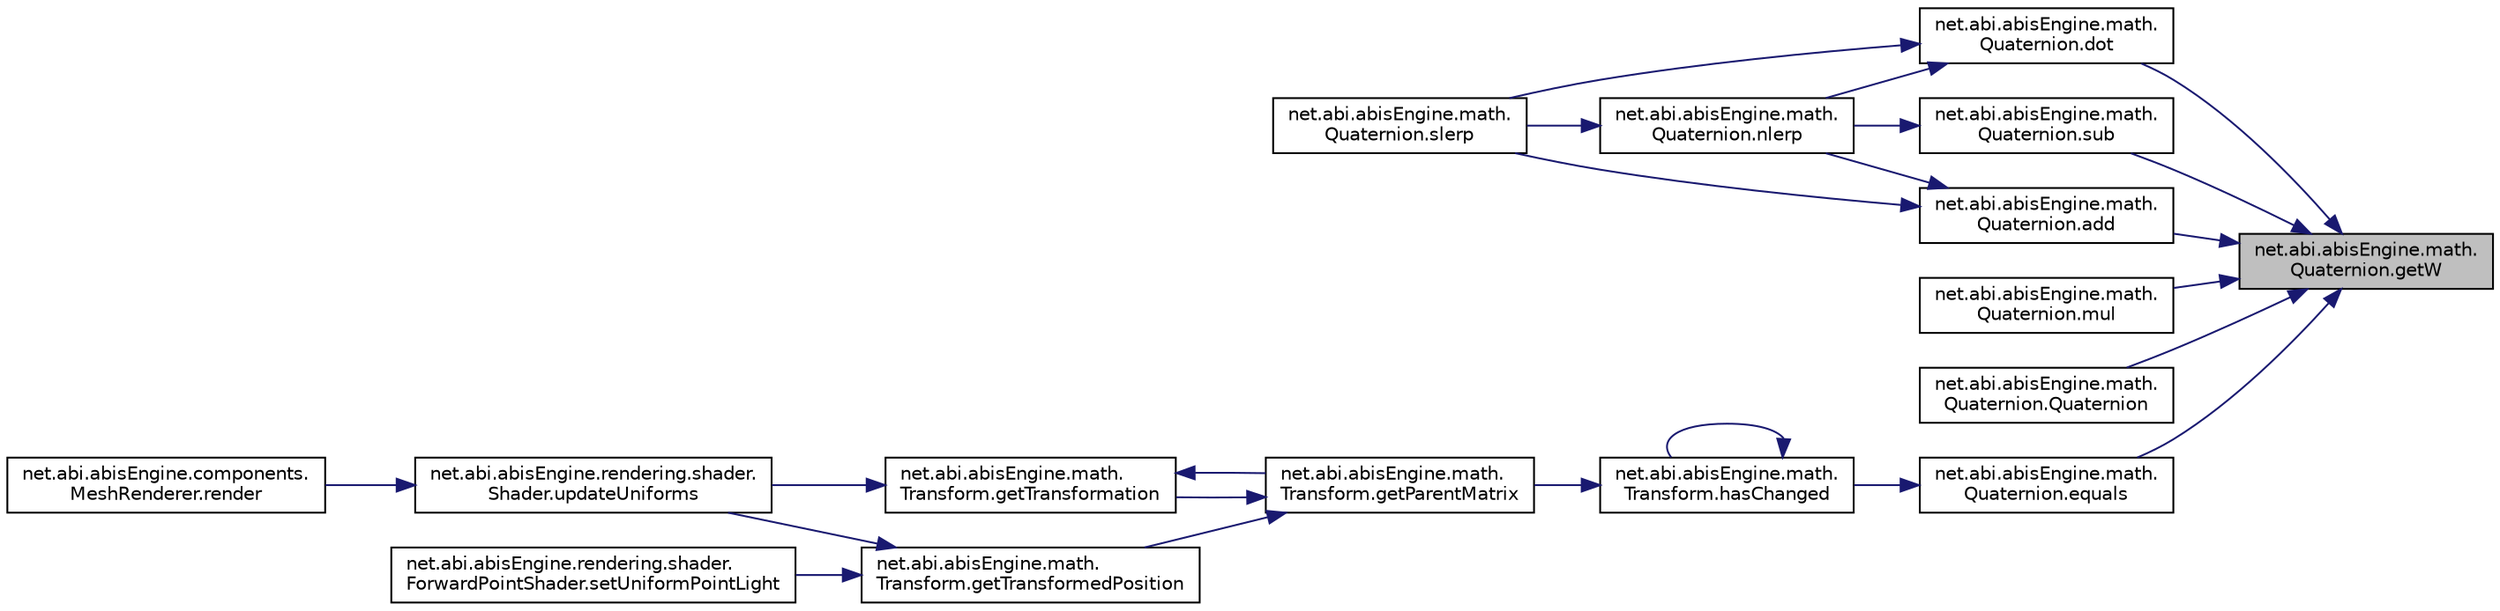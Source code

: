 digraph "net.abi.abisEngine.math.Quaternion.getW"
{
 // LATEX_PDF_SIZE
  edge [fontname="Helvetica",fontsize="10",labelfontname="Helvetica",labelfontsize="10"];
  node [fontname="Helvetica",fontsize="10",shape=record];
  rankdir="RL";
  Node1 [label="net.abi.abisEngine.math.\lQuaternion.getW",height=0.2,width=0.4,color="black", fillcolor="grey75", style="filled", fontcolor="black",tooltip=" "];
  Node1 -> Node2 [dir="back",color="midnightblue",fontsize="10",style="solid",fontname="Helvetica"];
  Node2 [label="net.abi.abisEngine.math.\lQuaternion.add",height=0.2,width=0.4,color="black", fillcolor="white", style="filled",URL="$d9/daf/classnet_1_1abi_1_1abis_engine_1_1math_1_1_quaternion.html#a0f544086e06887bc2129362f8e0ef205",tooltip=" "];
  Node2 -> Node3 [dir="back",color="midnightblue",fontsize="10",style="solid",fontname="Helvetica"];
  Node3 [label="net.abi.abisEngine.math.\lQuaternion.nlerp",height=0.2,width=0.4,color="black", fillcolor="white", style="filled",URL="$d9/daf/classnet_1_1abi_1_1abis_engine_1_1math_1_1_quaternion.html#a8044a7e0c9578b5f8fceb31ca875ffc9",tooltip=" "];
  Node3 -> Node4 [dir="back",color="midnightblue",fontsize="10",style="solid",fontname="Helvetica"];
  Node4 [label="net.abi.abisEngine.math.\lQuaternion.slerp",height=0.2,width=0.4,color="black", fillcolor="white", style="filled",URL="$d9/daf/classnet_1_1abi_1_1abis_engine_1_1math_1_1_quaternion.html#aec82ba8985c3cb4d44639c2d05df59a9",tooltip=" "];
  Node2 -> Node4 [dir="back",color="midnightblue",fontsize="10",style="solid",fontname="Helvetica"];
  Node1 -> Node5 [dir="back",color="midnightblue",fontsize="10",style="solid",fontname="Helvetica"];
  Node5 [label="net.abi.abisEngine.math.\lQuaternion.dot",height=0.2,width=0.4,color="black", fillcolor="white", style="filled",URL="$d9/daf/classnet_1_1abi_1_1abis_engine_1_1math_1_1_quaternion.html#ab3d0b4010539a6e4cfc22e7de8c11dbb",tooltip=" "];
  Node5 -> Node3 [dir="back",color="midnightblue",fontsize="10",style="solid",fontname="Helvetica"];
  Node5 -> Node4 [dir="back",color="midnightblue",fontsize="10",style="solid",fontname="Helvetica"];
  Node1 -> Node6 [dir="back",color="midnightblue",fontsize="10",style="solid",fontname="Helvetica"];
  Node6 [label="net.abi.abisEngine.math.\lQuaternion.equals",height=0.2,width=0.4,color="black", fillcolor="white", style="filled",URL="$d9/daf/classnet_1_1abi_1_1abis_engine_1_1math_1_1_quaternion.html#a40aabb9eb72d28707b6d2f250da1ab0e",tooltip=" "];
  Node6 -> Node7 [dir="back",color="midnightblue",fontsize="10",style="solid",fontname="Helvetica"];
  Node7 [label="net.abi.abisEngine.math.\lTransform.hasChanged",height=0.2,width=0.4,color="black", fillcolor="white", style="filled",URL="$db/d33/classnet_1_1abi_1_1abis_engine_1_1math_1_1_transform.html#a24dea4995943682cdb851a1b540f1063",tooltip=" "];
  Node7 -> Node8 [dir="back",color="midnightblue",fontsize="10",style="solid",fontname="Helvetica"];
  Node8 [label="net.abi.abisEngine.math.\lTransform.getParentMatrix",height=0.2,width=0.4,color="black", fillcolor="white", style="filled",URL="$db/d33/classnet_1_1abi_1_1abis_engine_1_1math_1_1_transform.html#a4b8fecc4c286867ab7ddc77e5f390019",tooltip=" "];
  Node8 -> Node9 [dir="back",color="midnightblue",fontsize="10",style="solid",fontname="Helvetica"];
  Node9 [label="net.abi.abisEngine.math.\lTransform.getTransformation",height=0.2,width=0.4,color="black", fillcolor="white", style="filled",URL="$db/d33/classnet_1_1abi_1_1abis_engine_1_1math_1_1_transform.html#a062852f6230ee3ded7e3a36f5b74323d",tooltip=" "];
  Node9 -> Node8 [dir="back",color="midnightblue",fontsize="10",style="solid",fontname="Helvetica"];
  Node9 -> Node10 [dir="back",color="midnightblue",fontsize="10",style="solid",fontname="Helvetica"];
  Node10 [label="net.abi.abisEngine.rendering.shader.\lShader.updateUniforms",height=0.2,width=0.4,color="black", fillcolor="white", style="filled",URL="$da/dff/classnet_1_1abi_1_1abis_engine_1_1rendering_1_1shader_1_1_shader.html#ade2b2902ad22fbd3eaa6b0eafc37abe4",tooltip=" "];
  Node10 -> Node11 [dir="back",color="midnightblue",fontsize="10",style="solid",fontname="Helvetica"];
  Node11 [label="net.abi.abisEngine.components.\lMeshRenderer.render",height=0.2,width=0.4,color="black", fillcolor="white", style="filled",URL="$d2/d90/classnet_1_1abi_1_1abis_engine_1_1components_1_1_mesh_renderer.html#a38db9165168cd63ea08114a5d199d378",tooltip=" "];
  Node8 -> Node12 [dir="back",color="midnightblue",fontsize="10",style="solid",fontname="Helvetica"];
  Node12 [label="net.abi.abisEngine.math.\lTransform.getTransformedPosition",height=0.2,width=0.4,color="black", fillcolor="white", style="filled",URL="$db/d33/classnet_1_1abi_1_1abis_engine_1_1math_1_1_transform.html#abb5557641944d129e975f0ca40430690",tooltip=" "];
  Node12 -> Node13 [dir="back",color="midnightblue",fontsize="10",style="solid",fontname="Helvetica"];
  Node13 [label="net.abi.abisEngine.rendering.shader.\lForwardPointShader.setUniformPointLight",height=0.2,width=0.4,color="black", fillcolor="white", style="filled",URL="$da/dc8/classnet_1_1abi_1_1abis_engine_1_1rendering_1_1shader_1_1_forward_point_shader.html#a50ac0d245349c900c8b813364e79892d",tooltip=" "];
  Node12 -> Node10 [dir="back",color="midnightblue",fontsize="10",style="solid",fontname="Helvetica"];
  Node7 -> Node7 [dir="back",color="midnightblue",fontsize="10",style="solid",fontname="Helvetica"];
  Node1 -> Node14 [dir="back",color="midnightblue",fontsize="10",style="solid",fontname="Helvetica"];
  Node14 [label="net.abi.abisEngine.math.\lQuaternion.mul",height=0.2,width=0.4,color="black", fillcolor="white", style="filled",URL="$d9/daf/classnet_1_1abi_1_1abis_engine_1_1math_1_1_quaternion.html#a3b4be491f9058a1114d16b48567b9c33",tooltip=" "];
  Node1 -> Node15 [dir="back",color="midnightblue",fontsize="10",style="solid",fontname="Helvetica"];
  Node15 [label="net.abi.abisEngine.math.\lQuaternion.Quaternion",height=0.2,width=0.4,color="black", fillcolor="white", style="filled",URL="$d9/daf/classnet_1_1abi_1_1abis_engine_1_1math_1_1_quaternion.html#a1fe435fa79ca1a03ed222f9c8ce9f5b0",tooltip=" "];
  Node1 -> Node16 [dir="back",color="midnightblue",fontsize="10",style="solid",fontname="Helvetica"];
  Node16 [label="net.abi.abisEngine.math.\lQuaternion.sub",height=0.2,width=0.4,color="black", fillcolor="white", style="filled",URL="$d9/daf/classnet_1_1abi_1_1abis_engine_1_1math_1_1_quaternion.html#a5e77b50966ee1a06b9e063a8deccdefc",tooltip=" "];
  Node16 -> Node3 [dir="back",color="midnightblue",fontsize="10",style="solid",fontname="Helvetica"];
}
